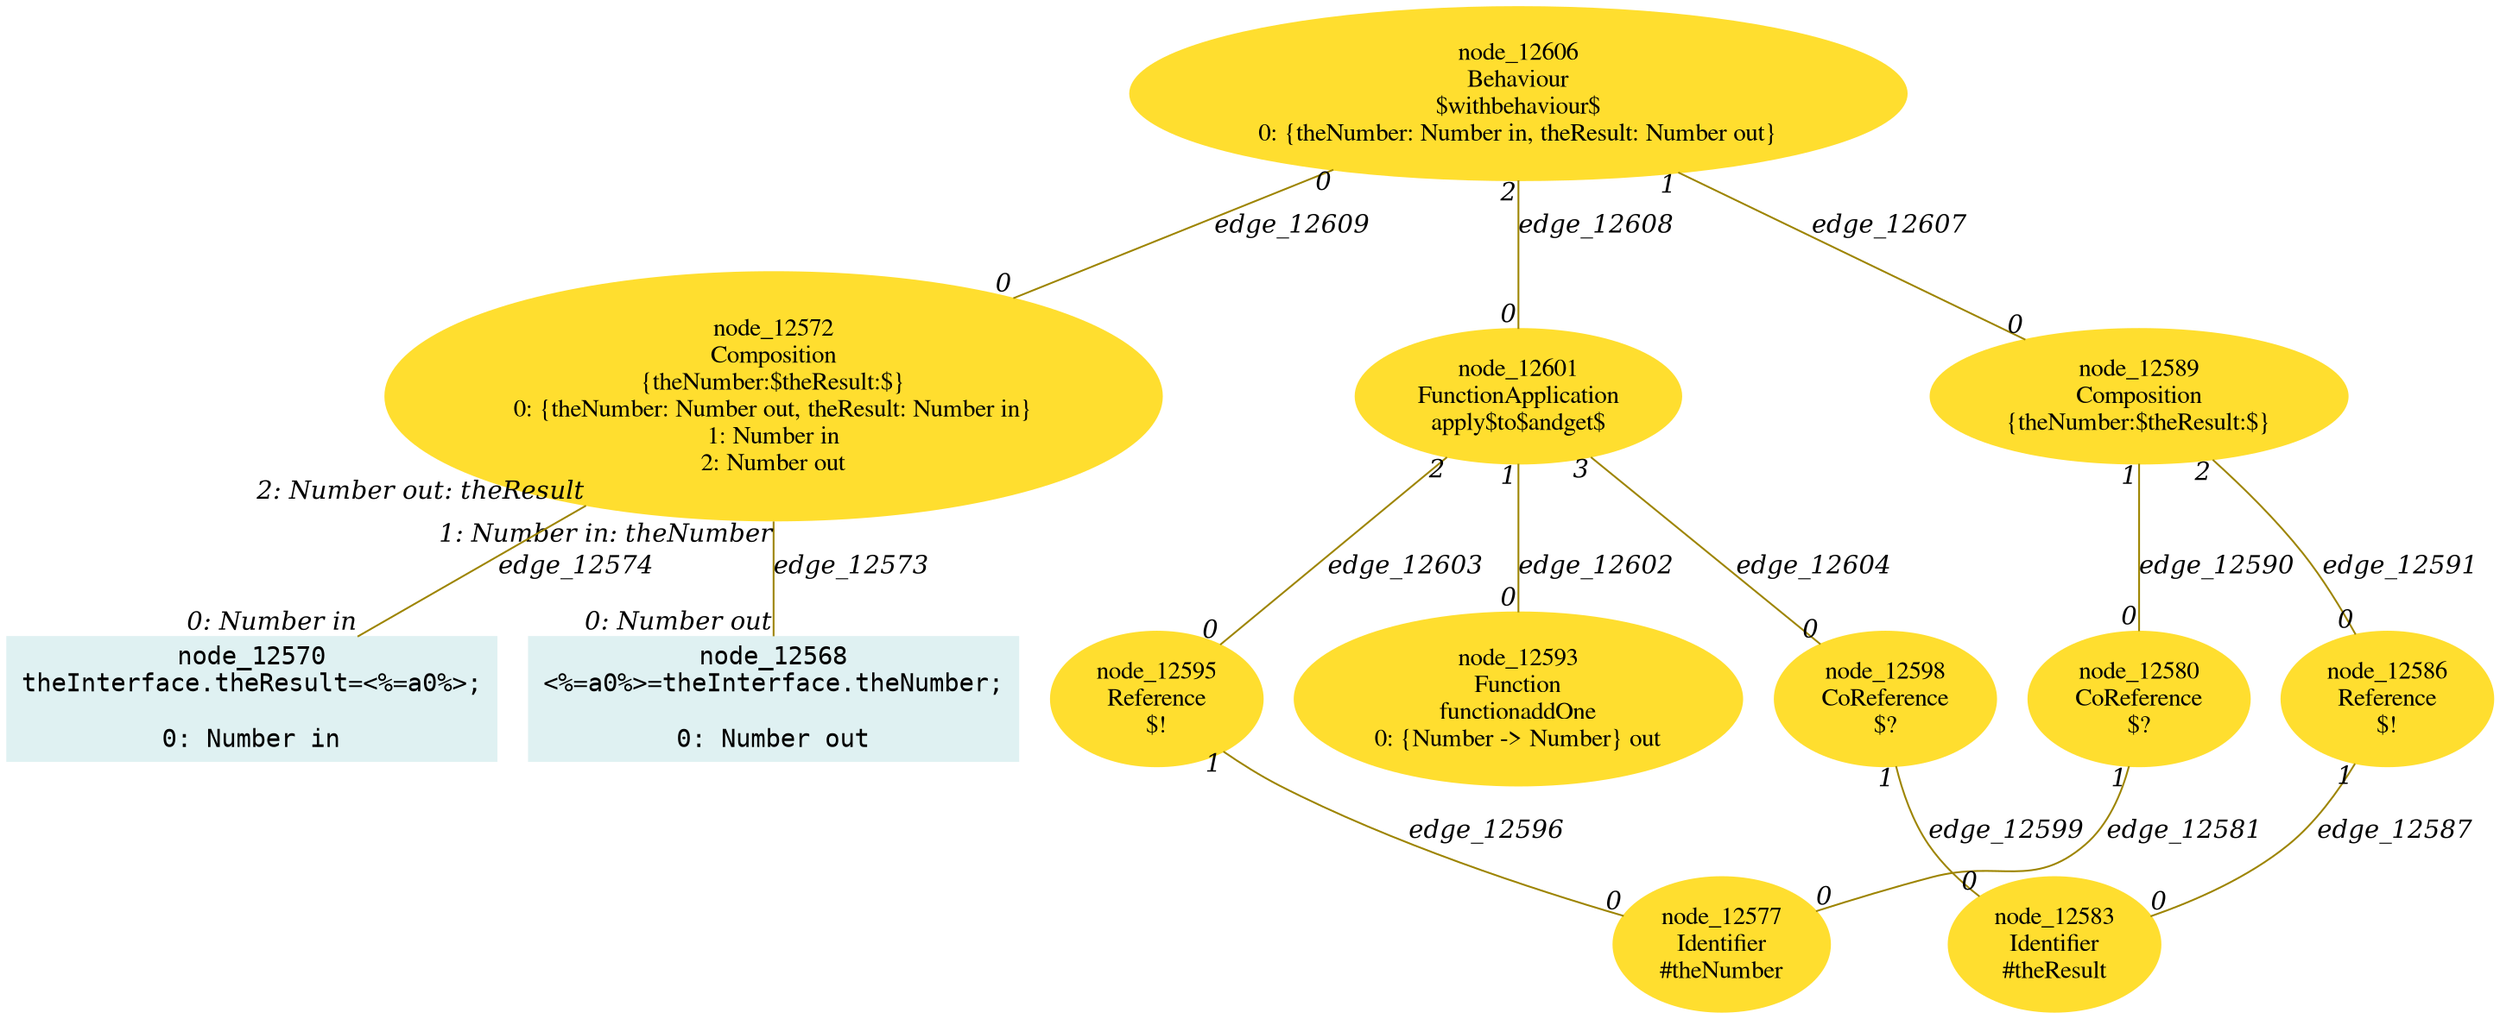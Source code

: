 digraph g{node_12568 [shape="box", style="filled", color="#dff1f2", fontname="Courier", label="node_12568
<%=a0%>=theInterface.theNumber;

0: Number out" ]
node_12570 [shape="box", style="filled", color="#dff1f2", fontname="Courier", label="node_12570
theInterface.theResult=<%=a0%>;

0: Number in" ]
node_12572 [shape="ellipse", style="filled", color="#ffde2f", fontname="Times", label="node_12572
Composition
{theNumber:$theResult:$}
0: {theNumber: Number out, theResult: Number in}
1: Number in
2: Number out" ]
node_12577 [shape="ellipse", style="filled", color="#ffde2f", fontname="Times", label="node_12577
Identifier
#theNumber
" ]
node_12580 [shape="ellipse", style="filled", color="#ffde2f", fontname="Times", label="node_12580
CoReference
$?
" ]
node_12583 [shape="ellipse", style="filled", color="#ffde2f", fontname="Times", label="node_12583
Identifier
#theResult
" ]
node_12586 [shape="ellipse", style="filled", color="#ffde2f", fontname="Times", label="node_12586
Reference
$!
" ]
node_12589 [shape="ellipse", style="filled", color="#ffde2f", fontname="Times", label="node_12589
Composition
{theNumber:$theResult:$}
" ]
node_12593 [shape="ellipse", style="filled", color="#ffde2f", fontname="Times", label="node_12593
Function
functionaddOne
0: {Number -> Number} out" ]
node_12595 [shape="ellipse", style="filled", color="#ffde2f", fontname="Times", label="node_12595
Reference
$!
" ]
node_12598 [shape="ellipse", style="filled", color="#ffde2f", fontname="Times", label="node_12598
CoReference
$?
" ]
node_12601 [shape="ellipse", style="filled", color="#ffde2f", fontname="Times", label="node_12601
FunctionApplication
apply$to$andget$
" ]
node_12606 [shape="ellipse", style="filled", color="#ffde2f", fontname="Times", label="node_12606
Behaviour
$withbehaviour$
0: {theNumber: Number in, theResult: Number out}" ]
node_12572 -> node_12568 [dir=none, arrowHead=none, fontname="Times-Italic", arrowsize=1, color="#9d8400", label="edge_12573",  headlabel="0: Number out", taillabel="1: Number in: theNumber" ]
node_12572 -> node_12570 [dir=none, arrowHead=none, fontname="Times-Italic", arrowsize=1, color="#9d8400", label="edge_12574",  headlabel="0: Number in", taillabel="2: Number out: theResult" ]
node_12580 -> node_12577 [dir=none, arrowHead=none, fontname="Times-Italic", arrowsize=1, color="#9d8400", label="edge_12581",  headlabel="0", taillabel="1" ]
node_12586 -> node_12583 [dir=none, arrowHead=none, fontname="Times-Italic", arrowsize=1, color="#9d8400", label="edge_12587",  headlabel="0", taillabel="1" ]
node_12589 -> node_12580 [dir=none, arrowHead=none, fontname="Times-Italic", arrowsize=1, color="#9d8400", label="edge_12590",  headlabel="0", taillabel="1" ]
node_12589 -> node_12586 [dir=none, arrowHead=none, fontname="Times-Italic", arrowsize=1, color="#9d8400", label="edge_12591",  headlabel="0", taillabel="2" ]
node_12595 -> node_12577 [dir=none, arrowHead=none, fontname="Times-Italic", arrowsize=1, color="#9d8400", label="edge_12596",  headlabel="0", taillabel="1" ]
node_12598 -> node_12583 [dir=none, arrowHead=none, fontname="Times-Italic", arrowsize=1, color="#9d8400", label="edge_12599",  headlabel="0", taillabel="1" ]
node_12601 -> node_12593 [dir=none, arrowHead=none, fontname="Times-Italic", arrowsize=1, color="#9d8400", label="edge_12602",  headlabel="0", taillabel="1" ]
node_12601 -> node_12595 [dir=none, arrowHead=none, fontname="Times-Italic", arrowsize=1, color="#9d8400", label="edge_12603",  headlabel="0", taillabel="2" ]
node_12601 -> node_12598 [dir=none, arrowHead=none, fontname="Times-Italic", arrowsize=1, color="#9d8400", label="edge_12604",  headlabel="0", taillabel="3" ]
node_12606 -> node_12589 [dir=none, arrowHead=none, fontname="Times-Italic", arrowsize=1, color="#9d8400", label="edge_12607",  headlabel="0", taillabel="1" ]
node_12606 -> node_12601 [dir=none, arrowHead=none, fontname="Times-Italic", arrowsize=1, color="#9d8400", label="edge_12608",  headlabel="0", taillabel="2" ]
node_12606 -> node_12572 [dir=none, arrowHead=none, fontname="Times-Italic", arrowsize=1, color="#9d8400", label="edge_12609",  headlabel="0", taillabel="0" ]
}